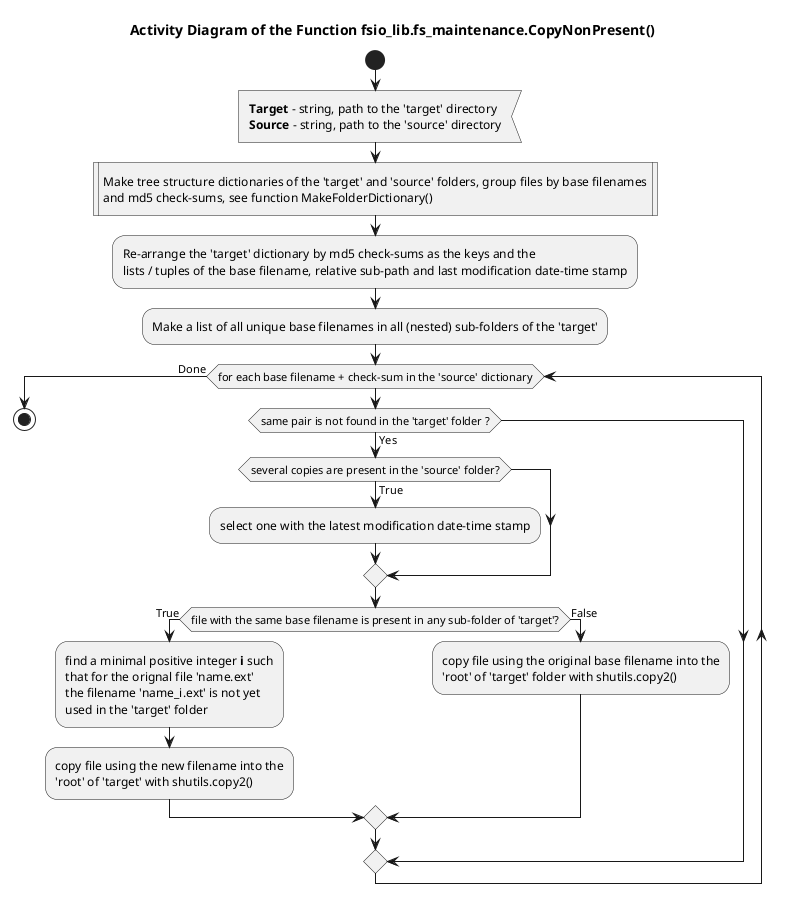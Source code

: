 @startuml fs_maintenance_copy_non_present

title Activity Diagram of the Function fsio_lib.fs_maintenance.CopyNonPresent()

start

:<b>Target</b> - string, path to the 'target' directory
<b>Source</b> - string, path to the 'source' directory<

:Make tree structure dictionaries of the 'target' and 'source' folders, group files by base filenames\nand md5 check-sums, see function MakeFolderDictionary()|

:Re-arrange the 'target' dictionary by md5 check-sums as the keys and the\nlists / tuples of the base filename, relative sub-path and last modification date-time stamp;

:Make a list of all unique base filenames in all (nested) sub-folders of the 'target';

while (for each base filename + check-sum in the 'source' dictionary)
    if (same pair is not found in the 'target' folder ?) then (Yes)
        if (several copies are present in the 'source' folder?) then (True)
            :select one with the latest modification date-time stamp;
        endif

        if (file with the same base filename is present in any sub-folder of 'target'?) then (True)
            :find a minimal positive integer <b>i</b> such\nthat for the orignal file 'name.ext'\nthe filename 'name_i.ext' is not yet\nused in the 'target' folder;

            :copy file using the new filename into the\n'root' of 'target' with shutils.copy2();
        else (False)
            :copy file using the original base filename into the\n'root' of 'target' folder with shutils.copy2();
        endif
    endif
end while (Done)

stop

@enduml